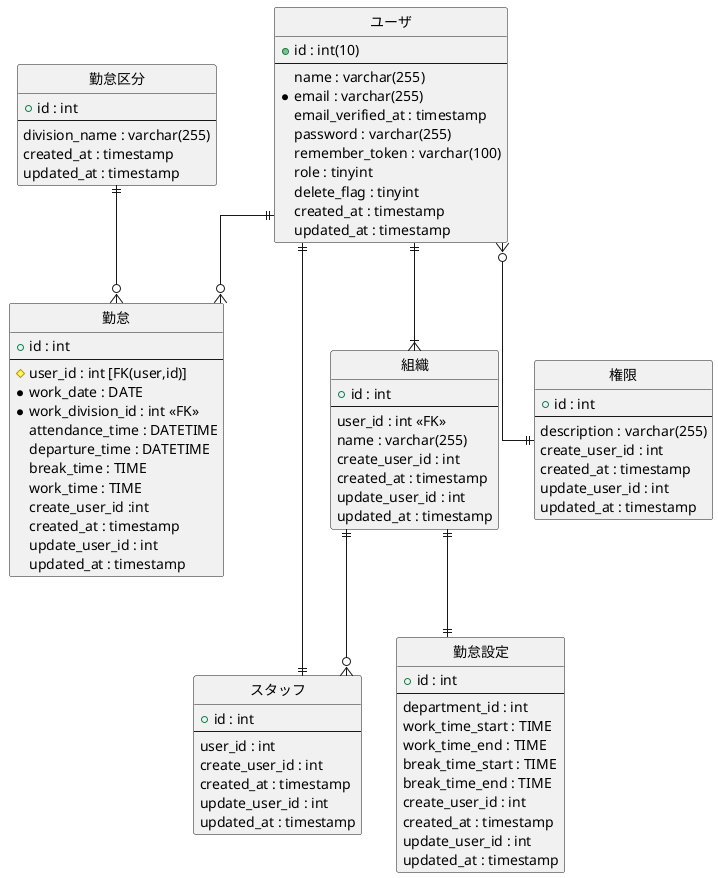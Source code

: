 @startuml
hide circle
skinparam linetype ortho

entity "ユーザ" as user {
  +id : int(10)
  --
  name : varchar(255)
  *email : varchar(255)
  email_verified_at : timestamp
  password : varchar(255)
  remember_token : varchar(100)
  role : tinyint
  delete_flag : tinyint
  created_at : timestamp
  updated_at : timestamp
}

entity "勤怠" as attendance {
  +id : int
  --
  #user_id : int [FK(user,id)]
  *work_date : DATE
  *work_division_id : int <<FK>>
  attendance_time : DATETIME
  departure_time : DATETIME
  break_time : TIME
  work_time : TIME
  create_user_id :int
  created_at : timestamp
  update_user_id : int
  updated_at : timestamp
}

entity "勤怠設定" as attendance_propaty {
    +id : int
    --
    department_id : int
    work_time_start : TIME
    work_time_end : TIME
    break_time_start : TIME
    break_time_end : TIME
    create_user_id : int
    created_at : timestamp
    update_user_id : int
    updated_at : timestamp
}

entity "勤怠区分" as work_division {
  +id : int
  --
  division_name : varchar(255)
  created_at : timestamp
  updated_at : timestamp
}

entity "スタッフ" as staff {
  +id : int
  --
  user_id : int
  create_user_id : int
  created_at : timestamp
  update_user_id : int
  updated_at : timestamp
}

entity "組織" as department {
  +id : int
  --
  user_id : int <<FK>>
  name : varchar(255)
  create_user_id : int
  created_at : timestamp
  update_user_id : int
  updated_at : timestamp
}

entity "権限" as role {
  +id : int
  --
  description : varchar(255)
  create_user_id : int
  created_at : timestamp
  update_user_id : int
  updated_at : timestamp
}

user||--o{attendance
user||--||staff
user||--|{department
user }o--||role
department||--o{staff
department||--||attendance_propaty
work_division||--o{attendance

@enduml
